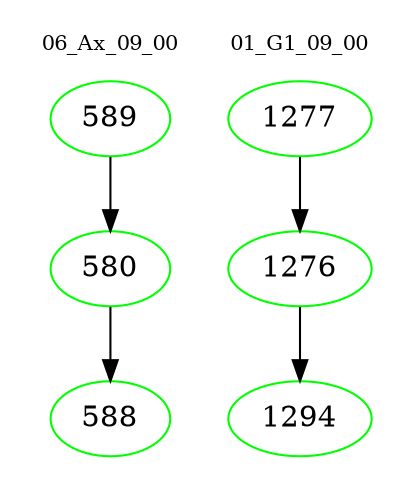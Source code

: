 digraph{
subgraph cluster_0 {
color = white
label = "06_Ax_09_00";
fontsize=10;
T0_589 [label="589", color="green"]
T0_589 -> T0_580 [color="black"]
T0_580 [label="580", color="green"]
T0_580 -> T0_588 [color="black"]
T0_588 [label="588", color="green"]
}
subgraph cluster_1 {
color = white
label = "01_G1_09_00";
fontsize=10;
T1_1277 [label="1277", color="green"]
T1_1277 -> T1_1276 [color="black"]
T1_1276 [label="1276", color="green"]
T1_1276 -> T1_1294 [color="black"]
T1_1294 [label="1294", color="green"]
}
}
